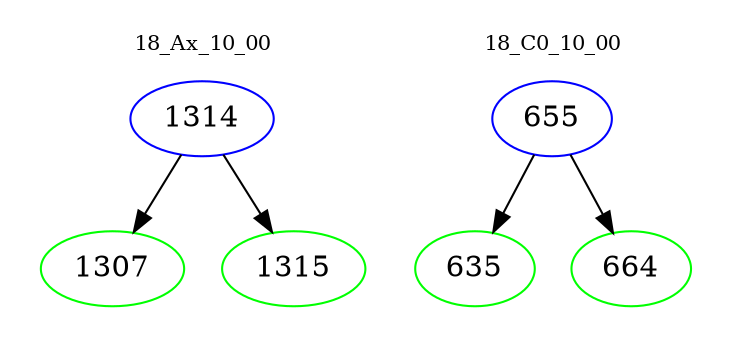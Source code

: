 digraph{
subgraph cluster_0 {
color = white
label = "18_Ax_10_00";
fontsize=10;
T0_1314 [label="1314", color="blue"]
T0_1314 -> T0_1307 [color="black"]
T0_1307 [label="1307", color="green"]
T0_1314 -> T0_1315 [color="black"]
T0_1315 [label="1315", color="green"]
}
subgraph cluster_1 {
color = white
label = "18_C0_10_00";
fontsize=10;
T1_655 [label="655", color="blue"]
T1_655 -> T1_635 [color="black"]
T1_635 [label="635", color="green"]
T1_655 -> T1_664 [color="black"]
T1_664 [label="664", color="green"]
}
}
